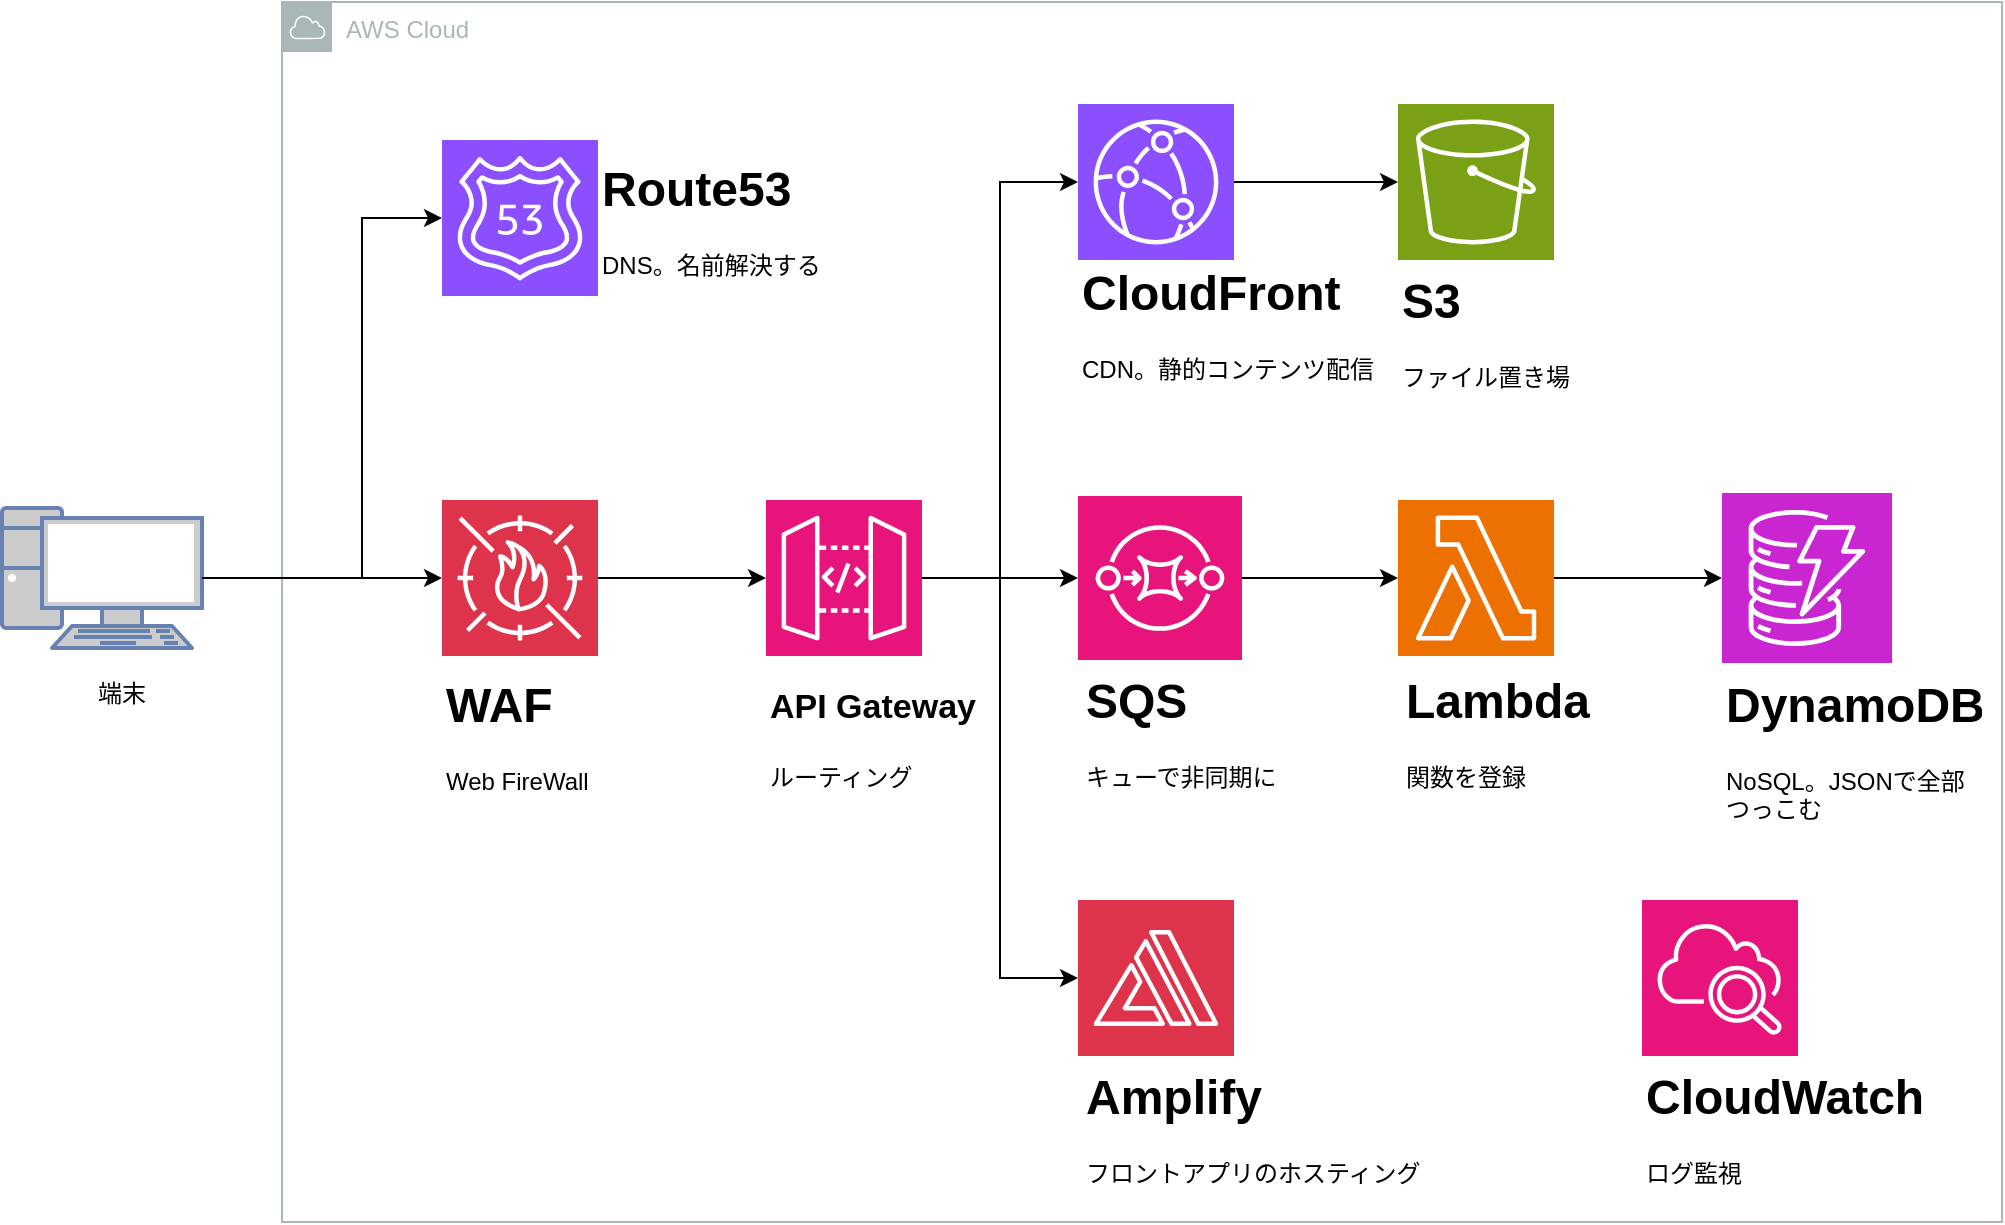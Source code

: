 <mxfile version="24.6.4" type="github">
  <diagram name="ページ1" id="HuWoRlB6NViFV-N2TUxw">
    <mxGraphModel dx="1189" dy="894" grid="1" gridSize="10" guides="1" tooltips="1" connect="1" arrows="1" fold="1" page="1" pageScale="1" pageWidth="1169" pageHeight="827" math="0" shadow="0">
      <root>
        <mxCell id="0" />
        <mxCell id="1" parent="0" />
        <mxCell id="vfO6iKDOlkKke8TdpdNu-12" value="AWS Cloud" style="sketch=0;outlineConnect=0;gradientColor=none;html=1;whiteSpace=wrap;fontSize=12;fontStyle=0;shape=mxgraph.aws4.group;grIcon=mxgraph.aws4.group_aws_cloud;strokeColor=#AAB7B8;fillColor=none;verticalAlign=top;align=left;spacingLeft=30;fontColor=#AAB7B8;dashed=0;" vertex="1" parent="1">
          <mxGeometry x="200" y="70" width="860" height="610" as="geometry" />
        </mxCell>
        <mxCell id="vfO6iKDOlkKke8TdpdNu-1" value="" style="sketch=0;points=[[0,0,0],[0.25,0,0],[0.5,0,0],[0.75,0,0],[1,0,0],[0,1,0],[0.25,1,0],[0.5,1,0],[0.75,1,0],[1,1,0],[0,0.25,0],[0,0.5,0],[0,0.75,0],[1,0.25,0],[1,0.5,0],[1,0.75,0]];outlineConnect=0;fontColor=#232F3E;fillColor=#7AA116;strokeColor=#ffffff;dashed=0;verticalLabelPosition=bottom;verticalAlign=top;align=center;html=1;fontSize=12;fontStyle=0;aspect=fixed;shape=mxgraph.aws4.resourceIcon;resIcon=mxgraph.aws4.s3;" vertex="1" parent="1">
          <mxGeometry x="758" y="121" width="78" height="78" as="geometry" />
        </mxCell>
        <mxCell id="vfO6iKDOlkKke8TdpdNu-2" value="" style="sketch=0;points=[[0,0,0],[0.25,0,0],[0.5,0,0],[0.75,0,0],[1,0,0],[0,1,0],[0.25,1,0],[0.5,1,0],[0.75,1,0],[1,1,0],[0,0.25,0],[0,0.5,0],[0,0.75,0],[1,0.25,0],[1,0.5,0],[1,0.75,0]];outlineConnect=0;fontColor=#232F3E;fillColor=#8C4FFF;strokeColor=#ffffff;dashed=0;verticalLabelPosition=bottom;verticalAlign=top;align=center;html=1;fontSize=12;fontStyle=0;aspect=fixed;shape=mxgraph.aws4.resourceIcon;resIcon=mxgraph.aws4.route_53;" vertex="1" parent="1">
          <mxGeometry x="280" y="139" width="78" height="78" as="geometry" />
        </mxCell>
        <mxCell id="vfO6iKDOlkKke8TdpdNu-3" value="" style="sketch=0;points=[[0,0,0],[0.25,0,0],[0.5,0,0],[0.75,0,0],[1,0,0],[0,1,0],[0.25,1,0],[0.5,1,0],[0.75,1,0],[1,1,0],[0,0.25,0],[0,0.5,0],[0,0.75,0],[1,0.25,0],[1,0.5,0],[1,0.75,0]];outlineConnect=0;fontColor=#232F3E;fillColor=#8C4FFF;strokeColor=#ffffff;dashed=0;verticalLabelPosition=bottom;verticalAlign=top;align=center;html=1;fontSize=12;fontStyle=0;aspect=fixed;shape=mxgraph.aws4.resourceIcon;resIcon=mxgraph.aws4.cloudfront;" vertex="1" parent="1">
          <mxGeometry x="598" y="121" width="78" height="78" as="geometry" />
        </mxCell>
        <mxCell id="vfO6iKDOlkKke8TdpdNu-4" value="" style="sketch=0;points=[[0,0,0],[0.25,0,0],[0.5,0,0],[0.75,0,0],[1,0,0],[0,1,0],[0.25,1,0],[0.5,1,0],[0.75,1,0],[1,1,0],[0,0.25,0],[0,0.5,0],[0,0.75,0],[1,0.25,0],[1,0.5,0],[1,0.75,0]];outlineConnect=0;fontColor=#232F3E;fillColor=#E7157B;strokeColor=#ffffff;dashed=0;verticalLabelPosition=bottom;verticalAlign=top;align=center;html=1;fontSize=12;fontStyle=0;aspect=fixed;shape=mxgraph.aws4.resourceIcon;resIcon=mxgraph.aws4.api_gateway;" vertex="1" parent="1">
          <mxGeometry x="442" y="319" width="78" height="78" as="geometry" />
        </mxCell>
        <mxCell id="vfO6iKDOlkKke8TdpdNu-5" value="" style="sketch=0;points=[[0,0,0],[0.25,0,0],[0.5,0,0],[0.75,0,0],[1,0,0],[0,1,0],[0.25,1,0],[0.5,1,0],[0.75,1,0],[1,1,0],[0,0.25,0],[0,0.5,0],[0,0.75,0],[1,0.25,0],[1,0.5,0],[1,0.75,0]];outlineConnect=0;fontColor=#232F3E;fillColor=#E7157B;strokeColor=#ffffff;dashed=0;verticalLabelPosition=bottom;verticalAlign=top;align=center;html=1;fontSize=12;fontStyle=0;aspect=fixed;shape=mxgraph.aws4.resourceIcon;resIcon=mxgraph.aws4.sqs;" vertex="1" parent="1">
          <mxGeometry x="598" y="317" width="82" height="82" as="geometry" />
        </mxCell>
        <mxCell id="vfO6iKDOlkKke8TdpdNu-6" value="" style="sketch=0;points=[[0,0,0],[0.25,0,0],[0.5,0,0],[0.75,0,0],[1,0,0],[0,1,0],[0.25,1,0],[0.5,1,0],[0.75,1,0],[1,1,0],[0,0.25,0],[0,0.5,0],[0,0.75,0],[1,0.25,0],[1,0.5,0],[1,0.75,0]];outlineConnect=0;fontColor=#232F3E;fillColor=#ED7100;strokeColor=#ffffff;dashed=0;verticalLabelPosition=bottom;verticalAlign=top;align=center;html=1;fontSize=12;fontStyle=0;aspect=fixed;shape=mxgraph.aws4.resourceIcon;resIcon=mxgraph.aws4.lambda;" vertex="1" parent="1">
          <mxGeometry x="758" y="319" width="78" height="78" as="geometry" />
        </mxCell>
        <mxCell id="vfO6iKDOlkKke8TdpdNu-7" value="" style="sketch=0;points=[[0,0,0],[0.25,0,0],[0.5,0,0],[0.75,0,0],[1,0,0],[0,1,0],[0.25,1,0],[0.5,1,0],[0.75,1,0],[1,1,0],[0,0.25,0],[0,0.5,0],[0,0.75,0],[1,0.25,0],[1,0.5,0],[1,0.75,0]];outlineConnect=0;fontColor=#232F3E;fillColor=#C925D1;strokeColor=#ffffff;dashed=0;verticalLabelPosition=bottom;verticalAlign=top;align=center;html=1;fontSize=12;fontStyle=0;aspect=fixed;shape=mxgraph.aws4.resourceIcon;resIcon=mxgraph.aws4.dynamodb;" vertex="1" parent="1">
          <mxGeometry x="920" y="315.5" width="85" height="85" as="geometry" />
        </mxCell>
        <mxCell id="vfO6iKDOlkKke8TdpdNu-8" value="" style="sketch=0;points=[[0,0,0],[0.25,0,0],[0.5,0,0],[0.75,0,0],[1,0,0],[0,1,0],[0.25,1,0],[0.5,1,0],[0.75,1,0],[1,1,0],[0,0.25,0],[0,0.5,0],[0,0.75,0],[1,0.25,0],[1,0.5,0],[1,0.75,0]];outlineConnect=0;fontColor=#232F3E;fillColor=#DD344C;strokeColor=#ffffff;dashed=0;verticalLabelPosition=bottom;verticalAlign=top;align=center;html=1;fontSize=12;fontStyle=0;aspect=fixed;shape=mxgraph.aws4.resourceIcon;resIcon=mxgraph.aws4.waf;" vertex="1" parent="1">
          <mxGeometry x="280" y="319" width="78" height="78" as="geometry" />
        </mxCell>
        <mxCell id="vfO6iKDOlkKke8TdpdNu-9" value="" style="sketch=0;points=[[0,0,0],[0.25,0,0],[0.5,0,0],[0.75,0,0],[1,0,0],[0,1,0],[0.25,1,0],[0.5,1,0],[0.75,1,0],[1,1,0],[0,0.25,0],[0,0.5,0],[0,0.75,0],[1,0.25,0],[1,0.5,0],[1,0.75,0]];outlineConnect=0;fontColor=#232F3E;fillColor=#DD344C;strokeColor=#ffffff;dashed=0;verticalLabelPosition=bottom;verticalAlign=top;align=center;html=1;fontSize=12;fontStyle=0;aspect=fixed;shape=mxgraph.aws4.resourceIcon;resIcon=mxgraph.aws4.amplify;" vertex="1" parent="1">
          <mxGeometry x="598" y="519" width="78" height="78" as="geometry" />
        </mxCell>
        <mxCell id="vfO6iKDOlkKke8TdpdNu-10" value="" style="sketch=0;points=[[0,0,0],[0.25,0,0],[0.5,0,0],[0.75,0,0],[1,0,0],[0,1,0],[0.25,1,0],[0.5,1,0],[0.75,1,0],[1,1,0],[0,0.25,0],[0,0.5,0],[0,0.75,0],[1,0.25,0],[1,0.5,0],[1,0.75,0]];points=[[0,0,0],[0.25,0,0],[0.5,0,0],[0.75,0,0],[1,0,0],[0,1,0],[0.25,1,0],[0.5,1,0],[0.75,1,0],[1,1,0],[0,0.25,0],[0,0.5,0],[0,0.75,0],[1,0.25,0],[1,0.5,0],[1,0.75,0]];outlineConnect=0;fontColor=#232F3E;fillColor=#E7157B;strokeColor=#ffffff;dashed=0;verticalLabelPosition=bottom;verticalAlign=top;align=center;html=1;fontSize=12;fontStyle=0;aspect=fixed;shape=mxgraph.aws4.resourceIcon;resIcon=mxgraph.aws4.cloudwatch_2;" vertex="1" parent="1">
          <mxGeometry x="880" y="519" width="78" height="78" as="geometry" />
        </mxCell>
        <mxCell id="vfO6iKDOlkKke8TdpdNu-19" style="rounded=0;orthogonalLoop=1;jettySize=auto;html=1;exitX=1;exitY=0.5;exitDx=0;exitDy=0;exitPerimeter=0;entryX=0;entryY=0.5;entryDx=0;entryDy=0;entryPerimeter=0;edgeStyle=elbowEdgeStyle;" edge="1" parent="1" source="vfO6iKDOlkKke8TdpdNu-13" target="vfO6iKDOlkKke8TdpdNu-2">
          <mxGeometry relative="1" as="geometry">
            <Array as="points">
              <mxPoint x="240" y="280" />
            </Array>
          </mxGeometry>
        </mxCell>
        <mxCell id="vfO6iKDOlkKke8TdpdNu-13" value="" style="fontColor=#0066CC;verticalAlign=top;verticalLabelPosition=bottom;labelPosition=center;align=center;html=1;outlineConnect=0;fillColor=#CCCCCC;strokeColor=#6881B3;gradientColor=none;gradientDirection=north;strokeWidth=2;shape=mxgraph.networks.pc;" vertex="1" parent="1">
          <mxGeometry x="60" y="323" width="100" height="70" as="geometry" />
        </mxCell>
        <mxCell id="vfO6iKDOlkKke8TdpdNu-21" style="edgeStyle=elbowEdgeStyle;rounded=0;orthogonalLoop=1;jettySize=auto;html=1;exitX=1;exitY=0.5;exitDx=0;exitDy=0;exitPerimeter=0;entryX=0;entryY=0.5;entryDx=0;entryDy=0;entryPerimeter=0;" edge="1" parent="1" source="vfO6iKDOlkKke8TdpdNu-13" target="vfO6iKDOlkKke8TdpdNu-8">
          <mxGeometry relative="1" as="geometry" />
        </mxCell>
        <mxCell id="vfO6iKDOlkKke8TdpdNu-22" style="edgeStyle=elbowEdgeStyle;rounded=0;orthogonalLoop=1;jettySize=auto;html=1;exitX=1;exitY=0.5;exitDx=0;exitDy=0;exitPerimeter=0;entryX=0;entryY=0.5;entryDx=0;entryDy=0;entryPerimeter=0;" edge="1" parent="1" source="vfO6iKDOlkKke8TdpdNu-8" target="vfO6iKDOlkKke8TdpdNu-4">
          <mxGeometry relative="1" as="geometry">
            <mxPoint x="170" y="368" as="sourcePoint" />
            <mxPoint x="290" y="368" as="targetPoint" />
          </mxGeometry>
        </mxCell>
        <mxCell id="vfO6iKDOlkKke8TdpdNu-23" value="端末" style="text;html=1;align=center;verticalAlign=middle;whiteSpace=wrap;rounded=0;" vertex="1" parent="1">
          <mxGeometry x="90" y="400.5" width="60" height="30" as="geometry" />
        </mxCell>
        <mxCell id="vfO6iKDOlkKke8TdpdNu-24" value="&lt;h1 style=&quot;margin-top: 0px;&quot;&gt;Route53&lt;/h1&gt;&lt;p&gt;DNS。名前解決する&lt;/p&gt;" style="text;html=1;whiteSpace=wrap;overflow=hidden;rounded=0;" vertex="1" parent="1">
          <mxGeometry x="358" y="143" width="122" height="70" as="geometry" />
        </mxCell>
        <mxCell id="vfO6iKDOlkKke8TdpdNu-25" value="&lt;h1 style=&quot;margin-top: 0px;&quot;&gt;WAF&lt;/h1&gt;&lt;p&gt;Web FireWall&lt;/p&gt;" style="text;html=1;whiteSpace=wrap;overflow=hidden;rounded=0;" vertex="1" parent="1">
          <mxGeometry x="280" y="400.5" width="110" height="70" as="geometry" />
        </mxCell>
        <mxCell id="vfO6iKDOlkKke8TdpdNu-26" value="&lt;h1 style=&quot;margin-top: 0px;&quot;&gt;&lt;font style=&quot;font-size: 17px;&quot;&gt;API Gateway&lt;/font&gt;&lt;/h1&gt;&lt;p style=&quot;font-size: 12px;&quot;&gt;ルーティング&lt;/p&gt;" style="text;html=1;whiteSpace=wrap;overflow=hidden;rounded=0;fontSize=12;" vertex="1" parent="1">
          <mxGeometry x="442" y="399" width="110" height="70" as="geometry" />
        </mxCell>
        <mxCell id="vfO6iKDOlkKke8TdpdNu-27" value="&lt;h1 style=&quot;margin-top: 0px;&quot;&gt;SQS&lt;/h1&gt;&lt;p&gt;キューで非同期に&lt;/p&gt;" style="text;html=1;whiteSpace=wrap;overflow=hidden;rounded=0;" vertex="1" parent="1">
          <mxGeometry x="600" y="399" width="110" height="70" as="geometry" />
        </mxCell>
        <mxCell id="vfO6iKDOlkKke8TdpdNu-28" value="&lt;h1 style=&quot;margin-top: 0px;&quot;&gt;Amplify&lt;/h1&gt;&lt;p&gt;フロントアプリのホスティング&lt;/p&gt;" style="text;html=1;whiteSpace=wrap;overflow=hidden;rounded=0;" vertex="1" parent="1">
          <mxGeometry x="600" y="597" width="180" height="70" as="geometry" />
        </mxCell>
        <mxCell id="vfO6iKDOlkKke8TdpdNu-29" value="&lt;h1 style=&quot;margin-top: 0px;&quot;&gt;CloudWatch&lt;/h1&gt;&lt;p&gt;ログ監視&lt;/p&gt;" style="text;html=1;whiteSpace=wrap;overflow=hidden;rounded=0;" vertex="1" parent="1">
          <mxGeometry x="880" y="597" width="160" height="70" as="geometry" />
        </mxCell>
        <mxCell id="vfO6iKDOlkKke8TdpdNu-30" value="&lt;h1 style=&quot;margin-top: 0px;&quot;&gt;Lambda&lt;/h1&gt;&lt;p&gt;関数を登録&lt;/p&gt;" style="text;html=1;whiteSpace=wrap;overflow=hidden;rounded=0;" vertex="1" parent="1">
          <mxGeometry x="760" y="399" width="110" height="70" as="geometry" />
        </mxCell>
        <mxCell id="vfO6iKDOlkKke8TdpdNu-31" value="&lt;h1 style=&quot;margin-top: 0px;&quot;&gt;DynamoDB&lt;/h1&gt;&lt;div&gt;NoSQL。JSONで全部つっこむ&lt;/div&gt;" style="text;html=1;whiteSpace=wrap;overflow=hidden;rounded=0;" vertex="1" parent="1">
          <mxGeometry x="920" y="400.5" width="130" height="99.5" as="geometry" />
        </mxCell>
        <mxCell id="vfO6iKDOlkKke8TdpdNu-32" value="&lt;h1 style=&quot;margin-top: 0px;&quot;&gt;CloudFront&lt;/h1&gt;&lt;p&gt;CDN。静的コンテンツ配信&lt;/p&gt;" style="text;html=1;whiteSpace=wrap;overflow=hidden;rounded=0;" vertex="1" parent="1">
          <mxGeometry x="598" y="195" width="162" height="70" as="geometry" />
        </mxCell>
        <mxCell id="vfO6iKDOlkKke8TdpdNu-33" value="&lt;h1 style=&quot;margin-top: 0px;&quot;&gt;S3&lt;/h1&gt;&lt;p&gt;ファイル置き場&lt;/p&gt;" style="text;html=1;whiteSpace=wrap;overflow=hidden;rounded=0;" vertex="1" parent="1">
          <mxGeometry x="758" y="199" width="110" height="70" as="geometry" />
        </mxCell>
        <mxCell id="vfO6iKDOlkKke8TdpdNu-34" style="edgeStyle=elbowEdgeStyle;rounded=0;orthogonalLoop=1;jettySize=auto;html=1;exitX=1;exitY=0.5;exitDx=0;exitDy=0;exitPerimeter=0;entryX=0;entryY=0.5;entryDx=0;entryDy=0;entryPerimeter=0;" edge="1" parent="1" source="vfO6iKDOlkKke8TdpdNu-4" target="vfO6iKDOlkKke8TdpdNu-5">
          <mxGeometry relative="1" as="geometry">
            <mxPoint x="368" y="368" as="sourcePoint" />
            <mxPoint x="452" y="368" as="targetPoint" />
          </mxGeometry>
        </mxCell>
        <mxCell id="vfO6iKDOlkKke8TdpdNu-35" style="edgeStyle=elbowEdgeStyle;rounded=0;orthogonalLoop=1;jettySize=auto;html=1;exitX=1;exitY=0.5;exitDx=0;exitDy=0;exitPerimeter=0;entryX=0;entryY=0.5;entryDx=0;entryDy=0;entryPerimeter=0;" edge="1" parent="1" source="vfO6iKDOlkKke8TdpdNu-4" target="vfO6iKDOlkKke8TdpdNu-3">
          <mxGeometry relative="1" as="geometry">
            <mxPoint x="378" y="378" as="sourcePoint" />
            <mxPoint x="462" y="378" as="targetPoint" />
          </mxGeometry>
        </mxCell>
        <mxCell id="vfO6iKDOlkKke8TdpdNu-36" style="edgeStyle=elbowEdgeStyle;rounded=0;orthogonalLoop=1;jettySize=auto;html=1;exitX=1;exitY=0.5;exitDx=0;exitDy=0;exitPerimeter=0;entryX=0;entryY=0.5;entryDx=0;entryDy=0;entryPerimeter=0;" edge="1" parent="1" source="vfO6iKDOlkKke8TdpdNu-4" target="vfO6iKDOlkKke8TdpdNu-9">
          <mxGeometry relative="1" as="geometry">
            <mxPoint x="530" y="368" as="sourcePoint" />
            <mxPoint x="608" y="170" as="targetPoint" />
          </mxGeometry>
        </mxCell>
        <mxCell id="vfO6iKDOlkKke8TdpdNu-37" style="edgeStyle=elbowEdgeStyle;rounded=0;orthogonalLoop=1;jettySize=auto;html=1;exitX=1;exitY=0.5;exitDx=0;exitDy=0;exitPerimeter=0;entryX=0;entryY=0.5;entryDx=0;entryDy=0;entryPerimeter=0;" edge="1" parent="1" source="vfO6iKDOlkKke8TdpdNu-5" target="vfO6iKDOlkKke8TdpdNu-6">
          <mxGeometry relative="1" as="geometry">
            <mxPoint x="530" y="368" as="sourcePoint" />
            <mxPoint x="608" y="368" as="targetPoint" />
          </mxGeometry>
        </mxCell>
        <mxCell id="vfO6iKDOlkKke8TdpdNu-38" style="edgeStyle=elbowEdgeStyle;rounded=0;orthogonalLoop=1;jettySize=auto;html=1;exitX=1;exitY=0.5;exitDx=0;exitDy=0;exitPerimeter=0;entryX=0;entryY=0.5;entryDx=0;entryDy=0;entryPerimeter=0;" edge="1" parent="1" source="vfO6iKDOlkKke8TdpdNu-6" target="vfO6iKDOlkKke8TdpdNu-7">
          <mxGeometry relative="1" as="geometry">
            <mxPoint x="690" y="368" as="sourcePoint" />
            <mxPoint x="768" y="368" as="targetPoint" />
          </mxGeometry>
        </mxCell>
        <mxCell id="vfO6iKDOlkKke8TdpdNu-39" style="edgeStyle=elbowEdgeStyle;rounded=0;orthogonalLoop=1;jettySize=auto;html=1;exitX=1;exitY=0.5;exitDx=0;exitDy=0;exitPerimeter=0;entryX=0;entryY=0.5;entryDx=0;entryDy=0;entryPerimeter=0;" edge="1" parent="1" source="vfO6iKDOlkKke8TdpdNu-3" target="vfO6iKDOlkKke8TdpdNu-1">
          <mxGeometry relative="1" as="geometry">
            <mxPoint x="690" y="368" as="sourcePoint" />
            <mxPoint x="768" y="368" as="targetPoint" />
          </mxGeometry>
        </mxCell>
      </root>
    </mxGraphModel>
  </diagram>
</mxfile>
